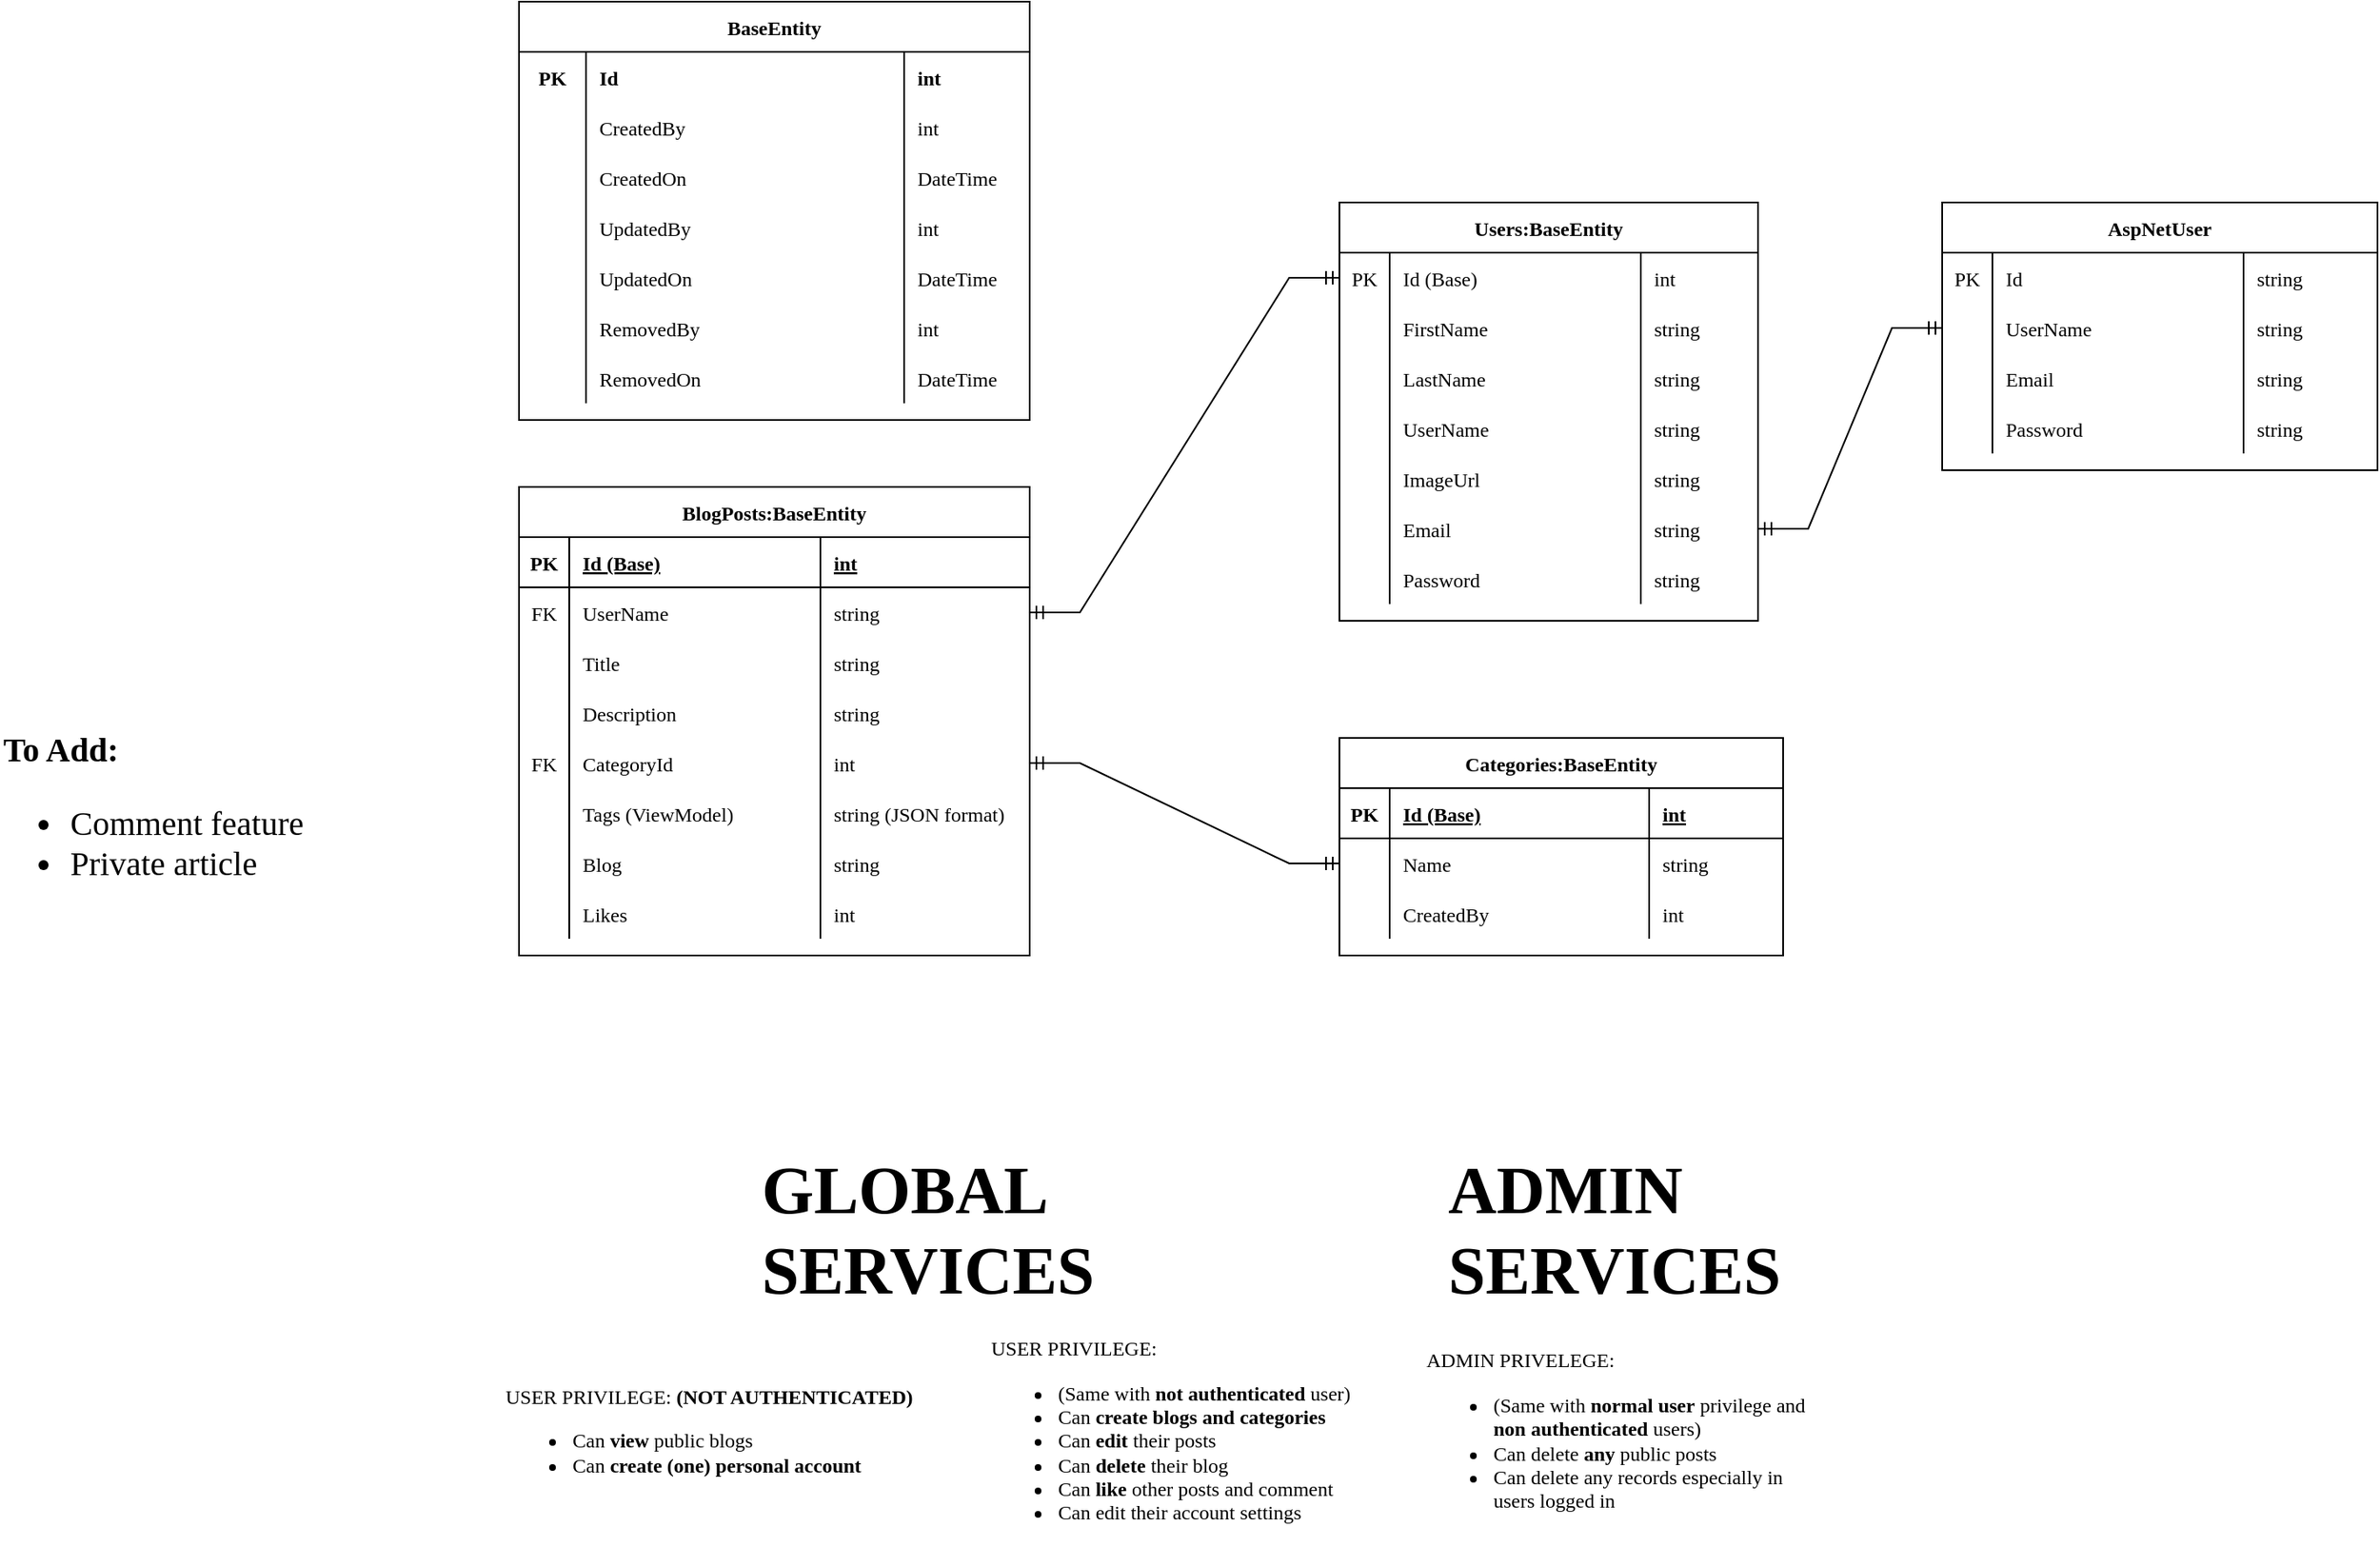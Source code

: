 <mxfile version="19.0.1" type="github">
  <diagram id="rZwCkNjVUARxbwiiMWEz" name="Page-1">
    <mxGraphModel dx="914" dy="922" grid="1" gridSize="10" guides="1" tooltips="1" connect="1" arrows="1" fold="1" page="0" pageScale="1" pageWidth="850" pageHeight="1100" math="0" shadow="0">
      <root>
        <mxCell id="0" />
        <mxCell id="1" parent="0" />
        <mxCell id="ridZYwhAapM3hq9KRY01-1" value="BlogPosts:BaseEntity" style="shape=table;startSize=30;container=1;collapsible=1;childLayout=tableLayout;fixedRows=1;rowLines=0;fontStyle=1;align=center;resizeLast=1;fontFamily=Tahoma;" parent="1" vertex="1">
          <mxGeometry x="560" y="30" width="305" height="280" as="geometry" />
        </mxCell>
        <mxCell id="ridZYwhAapM3hq9KRY01-2" value="" style="shape=tableRow;horizontal=0;startSize=0;swimlaneHead=0;swimlaneBody=0;fillColor=none;collapsible=0;dropTarget=0;points=[[0,0.5],[1,0.5]];portConstraint=eastwest;top=0;left=0;right=0;bottom=1;fontFamily=Tahoma;" parent="ridZYwhAapM3hq9KRY01-1" vertex="1">
          <mxGeometry y="30" width="305" height="30" as="geometry" />
        </mxCell>
        <mxCell id="ridZYwhAapM3hq9KRY01-3" value="PK" style="shape=partialRectangle;connectable=0;fillColor=none;top=0;left=0;bottom=0;right=0;fontStyle=1;overflow=hidden;fontFamily=Tahoma;" parent="ridZYwhAapM3hq9KRY01-2" vertex="1">
          <mxGeometry width="30" height="30" as="geometry">
            <mxRectangle width="30" height="30" as="alternateBounds" />
          </mxGeometry>
        </mxCell>
        <mxCell id="ridZYwhAapM3hq9KRY01-4" value="Id (Base)" style="shape=partialRectangle;connectable=0;fillColor=none;top=0;left=0;bottom=0;right=0;align=left;spacingLeft=6;fontStyle=5;overflow=hidden;fontFamily=Tahoma;" parent="ridZYwhAapM3hq9KRY01-2" vertex="1">
          <mxGeometry x="30" width="150" height="30" as="geometry">
            <mxRectangle width="150" height="30" as="alternateBounds" />
          </mxGeometry>
        </mxCell>
        <mxCell id="ridZYwhAapM3hq9KRY01-27" value="int" style="shape=partialRectangle;connectable=0;fillColor=none;top=0;left=0;bottom=0;right=0;align=left;spacingLeft=6;fontStyle=5;overflow=hidden;fontFamily=Tahoma;" parent="ridZYwhAapM3hq9KRY01-2" vertex="1">
          <mxGeometry x="180" width="125" height="30" as="geometry">
            <mxRectangle width="125" height="30" as="alternateBounds" />
          </mxGeometry>
        </mxCell>
        <mxCell id="eWsemUM-y-DsSTfHlPj5-30" style="shape=tableRow;horizontal=0;startSize=0;swimlaneHead=0;swimlaneBody=0;fillColor=none;collapsible=0;dropTarget=0;points=[[0,0.5],[1,0.5]];portConstraint=eastwest;top=0;left=0;right=0;bottom=0;fontFamily=Tahoma;" parent="ridZYwhAapM3hq9KRY01-1" vertex="1">
          <mxGeometry y="60" width="305" height="30" as="geometry" />
        </mxCell>
        <mxCell id="eWsemUM-y-DsSTfHlPj5-31" value="FK" style="shape=partialRectangle;connectable=0;fillColor=none;top=0;left=0;bottom=0;right=0;editable=1;overflow=hidden;fontFamily=Tahoma;" parent="eWsemUM-y-DsSTfHlPj5-30" vertex="1">
          <mxGeometry width="30" height="30" as="geometry">
            <mxRectangle width="30" height="30" as="alternateBounds" />
          </mxGeometry>
        </mxCell>
        <mxCell id="eWsemUM-y-DsSTfHlPj5-32" value="UserName" style="shape=partialRectangle;connectable=0;fillColor=none;top=0;left=0;bottom=0;right=0;align=left;spacingLeft=6;overflow=hidden;fontFamily=Tahoma;" parent="eWsemUM-y-DsSTfHlPj5-30" vertex="1">
          <mxGeometry x="30" width="150" height="30" as="geometry">
            <mxRectangle width="150" height="30" as="alternateBounds" />
          </mxGeometry>
        </mxCell>
        <mxCell id="eWsemUM-y-DsSTfHlPj5-33" value="string" style="shape=partialRectangle;connectable=0;fillColor=none;top=0;left=0;bottom=0;right=0;align=left;spacingLeft=6;overflow=hidden;fontFamily=Tahoma;" parent="eWsemUM-y-DsSTfHlPj5-30" vertex="1">
          <mxGeometry x="180" width="125" height="30" as="geometry">
            <mxRectangle width="125" height="30" as="alternateBounds" />
          </mxGeometry>
        </mxCell>
        <mxCell id="ridZYwhAapM3hq9KRY01-5" value="" style="shape=tableRow;horizontal=0;startSize=0;swimlaneHead=0;swimlaneBody=0;fillColor=none;collapsible=0;dropTarget=0;points=[[0,0.5],[1,0.5]];portConstraint=eastwest;top=0;left=0;right=0;bottom=0;fontFamily=Tahoma;" parent="ridZYwhAapM3hq9KRY01-1" vertex="1">
          <mxGeometry y="90" width="305" height="30" as="geometry" />
        </mxCell>
        <mxCell id="ridZYwhAapM3hq9KRY01-6" value="" style="shape=partialRectangle;connectable=0;fillColor=none;top=0;left=0;bottom=0;right=0;editable=1;overflow=hidden;fontFamily=Tahoma;" parent="ridZYwhAapM3hq9KRY01-5" vertex="1">
          <mxGeometry width="30" height="30" as="geometry">
            <mxRectangle width="30" height="30" as="alternateBounds" />
          </mxGeometry>
        </mxCell>
        <mxCell id="ridZYwhAapM3hq9KRY01-7" value="Title" style="shape=partialRectangle;connectable=0;fillColor=none;top=0;left=0;bottom=0;right=0;align=left;spacingLeft=6;overflow=hidden;fontFamily=Tahoma;" parent="ridZYwhAapM3hq9KRY01-5" vertex="1">
          <mxGeometry x="30" width="150" height="30" as="geometry">
            <mxRectangle width="150" height="30" as="alternateBounds" />
          </mxGeometry>
        </mxCell>
        <mxCell id="ridZYwhAapM3hq9KRY01-28" value="string" style="shape=partialRectangle;connectable=0;fillColor=none;top=0;left=0;bottom=0;right=0;align=left;spacingLeft=6;overflow=hidden;fontFamily=Tahoma;" parent="ridZYwhAapM3hq9KRY01-5" vertex="1">
          <mxGeometry x="180" width="125" height="30" as="geometry">
            <mxRectangle width="125" height="30" as="alternateBounds" />
          </mxGeometry>
        </mxCell>
        <mxCell id="AvKfs0yrgIYMPPPJpUeN-42" style="shape=tableRow;horizontal=0;startSize=0;swimlaneHead=0;swimlaneBody=0;fillColor=none;collapsible=0;dropTarget=0;points=[[0,0.5],[1,0.5]];portConstraint=eastwest;top=0;left=0;right=0;bottom=0;fontFamily=Tahoma;" parent="ridZYwhAapM3hq9KRY01-1" vertex="1">
          <mxGeometry y="120" width="305" height="30" as="geometry" />
        </mxCell>
        <mxCell id="AvKfs0yrgIYMPPPJpUeN-43" style="shape=partialRectangle;connectable=0;fillColor=none;top=0;left=0;bottom=0;right=0;editable=1;overflow=hidden;fontFamily=Tahoma;" parent="AvKfs0yrgIYMPPPJpUeN-42" vertex="1">
          <mxGeometry width="30" height="30" as="geometry">
            <mxRectangle width="30" height="30" as="alternateBounds" />
          </mxGeometry>
        </mxCell>
        <mxCell id="AvKfs0yrgIYMPPPJpUeN-44" value="Description" style="shape=partialRectangle;connectable=0;fillColor=none;top=0;left=0;bottom=0;right=0;align=left;spacingLeft=6;overflow=hidden;fontFamily=Tahoma;" parent="AvKfs0yrgIYMPPPJpUeN-42" vertex="1">
          <mxGeometry x="30" width="150" height="30" as="geometry">
            <mxRectangle width="150" height="30" as="alternateBounds" />
          </mxGeometry>
        </mxCell>
        <mxCell id="AvKfs0yrgIYMPPPJpUeN-45" value="string" style="shape=partialRectangle;connectable=0;fillColor=none;top=0;left=0;bottom=0;right=0;align=left;spacingLeft=6;overflow=hidden;fontFamily=Tahoma;" parent="AvKfs0yrgIYMPPPJpUeN-42" vertex="1">
          <mxGeometry x="180" width="125" height="30" as="geometry">
            <mxRectangle width="125" height="30" as="alternateBounds" />
          </mxGeometry>
        </mxCell>
        <mxCell id="ridZYwhAapM3hq9KRY01-8" value="" style="shape=tableRow;horizontal=0;startSize=0;swimlaneHead=0;swimlaneBody=0;fillColor=none;collapsible=0;dropTarget=0;points=[[0,0.5],[1,0.5]];portConstraint=eastwest;top=0;left=0;right=0;bottom=0;fontFamily=Tahoma;" parent="ridZYwhAapM3hq9KRY01-1" vertex="1">
          <mxGeometry y="150" width="305" height="30" as="geometry" />
        </mxCell>
        <mxCell id="ridZYwhAapM3hq9KRY01-9" value="FK" style="shape=partialRectangle;connectable=0;fillColor=none;top=0;left=0;bottom=0;right=0;editable=1;overflow=hidden;fontFamily=Tahoma;" parent="ridZYwhAapM3hq9KRY01-8" vertex="1">
          <mxGeometry width="30" height="30" as="geometry">
            <mxRectangle width="30" height="30" as="alternateBounds" />
          </mxGeometry>
        </mxCell>
        <mxCell id="ridZYwhAapM3hq9KRY01-10" value="CategoryId" style="shape=partialRectangle;connectable=0;fillColor=none;top=0;left=0;bottom=0;right=0;align=left;spacingLeft=6;overflow=hidden;fontFamily=Tahoma;" parent="ridZYwhAapM3hq9KRY01-8" vertex="1">
          <mxGeometry x="30" width="150" height="30" as="geometry">
            <mxRectangle width="150" height="30" as="alternateBounds" />
          </mxGeometry>
        </mxCell>
        <mxCell id="ridZYwhAapM3hq9KRY01-29" value="int" style="shape=partialRectangle;connectable=0;fillColor=none;top=0;left=0;bottom=0;right=0;align=left;spacingLeft=6;overflow=hidden;fontFamily=Tahoma;" parent="ridZYwhAapM3hq9KRY01-8" vertex="1">
          <mxGeometry x="180" width="125" height="30" as="geometry">
            <mxRectangle width="125" height="30" as="alternateBounds" />
          </mxGeometry>
        </mxCell>
        <mxCell id="ridZYwhAapM3hq9KRY01-11" value="" style="shape=tableRow;horizontal=0;startSize=0;swimlaneHead=0;swimlaneBody=0;fillColor=none;collapsible=0;dropTarget=0;points=[[0,0.5],[1,0.5]];portConstraint=eastwest;top=0;left=0;right=0;bottom=0;fontFamily=Tahoma;" parent="ridZYwhAapM3hq9KRY01-1" vertex="1">
          <mxGeometry y="180" width="305" height="30" as="geometry" />
        </mxCell>
        <mxCell id="ridZYwhAapM3hq9KRY01-12" value="" style="shape=partialRectangle;connectable=0;fillColor=none;top=0;left=0;bottom=0;right=0;editable=1;overflow=hidden;fontFamily=Tahoma;" parent="ridZYwhAapM3hq9KRY01-11" vertex="1">
          <mxGeometry width="30" height="30" as="geometry">
            <mxRectangle width="30" height="30" as="alternateBounds" />
          </mxGeometry>
        </mxCell>
        <mxCell id="ridZYwhAapM3hq9KRY01-13" value="Tags (ViewModel)" style="shape=partialRectangle;connectable=0;fillColor=none;top=0;left=0;bottom=0;right=0;align=left;spacingLeft=6;overflow=hidden;fontFamily=Tahoma;" parent="ridZYwhAapM3hq9KRY01-11" vertex="1">
          <mxGeometry x="30" width="150" height="30" as="geometry">
            <mxRectangle width="150" height="30" as="alternateBounds" />
          </mxGeometry>
        </mxCell>
        <mxCell id="ridZYwhAapM3hq9KRY01-30" value="string (JSON format)" style="shape=partialRectangle;connectable=0;fillColor=none;top=0;left=0;bottom=0;right=0;align=left;spacingLeft=6;overflow=hidden;fontFamily=Tahoma;" parent="ridZYwhAapM3hq9KRY01-11" vertex="1">
          <mxGeometry x="180" width="125" height="30" as="geometry">
            <mxRectangle width="125" height="30" as="alternateBounds" />
          </mxGeometry>
        </mxCell>
        <mxCell id="eWsemUM-y-DsSTfHlPj5-129" style="shape=tableRow;horizontal=0;startSize=0;swimlaneHead=0;swimlaneBody=0;fillColor=none;collapsible=0;dropTarget=0;points=[[0,0.5],[1,0.5]];portConstraint=eastwest;top=0;left=0;right=0;bottom=0;fontFamily=Tahoma;" parent="ridZYwhAapM3hq9KRY01-1" vertex="1">
          <mxGeometry y="210" width="305" height="30" as="geometry" />
        </mxCell>
        <mxCell id="eWsemUM-y-DsSTfHlPj5-130" style="shape=partialRectangle;connectable=0;fillColor=none;top=0;left=0;bottom=0;right=0;editable=1;overflow=hidden;fontFamily=Tahoma;" parent="eWsemUM-y-DsSTfHlPj5-129" vertex="1">
          <mxGeometry width="30" height="30" as="geometry">
            <mxRectangle width="30" height="30" as="alternateBounds" />
          </mxGeometry>
        </mxCell>
        <mxCell id="eWsemUM-y-DsSTfHlPj5-131" value="Blog" style="shape=partialRectangle;connectable=0;fillColor=none;top=0;left=0;bottom=0;right=0;align=left;spacingLeft=6;overflow=hidden;fontFamily=Tahoma;" parent="eWsemUM-y-DsSTfHlPj5-129" vertex="1">
          <mxGeometry x="30" width="150" height="30" as="geometry">
            <mxRectangle width="150" height="30" as="alternateBounds" />
          </mxGeometry>
        </mxCell>
        <mxCell id="eWsemUM-y-DsSTfHlPj5-132" value="string" style="shape=partialRectangle;connectable=0;fillColor=none;top=0;left=0;bottom=0;right=0;align=left;spacingLeft=6;overflow=hidden;fontFamily=Tahoma;" parent="eWsemUM-y-DsSTfHlPj5-129" vertex="1">
          <mxGeometry x="180" width="125" height="30" as="geometry">
            <mxRectangle width="125" height="30" as="alternateBounds" />
          </mxGeometry>
        </mxCell>
        <mxCell id="eWsemUM-y-DsSTfHlPj5-9" style="shape=tableRow;horizontal=0;startSize=0;swimlaneHead=0;swimlaneBody=0;fillColor=none;collapsible=0;dropTarget=0;points=[[0,0.5],[1,0.5]];portConstraint=eastwest;top=0;left=0;right=0;bottom=0;fontFamily=Tahoma;" parent="ridZYwhAapM3hq9KRY01-1" vertex="1">
          <mxGeometry y="240" width="305" height="30" as="geometry" />
        </mxCell>
        <mxCell id="eWsemUM-y-DsSTfHlPj5-10" style="shape=partialRectangle;connectable=0;fillColor=none;top=0;left=0;bottom=0;right=0;editable=1;overflow=hidden;fontFamily=Tahoma;" parent="eWsemUM-y-DsSTfHlPj5-9" vertex="1">
          <mxGeometry width="30" height="30" as="geometry">
            <mxRectangle width="30" height="30" as="alternateBounds" />
          </mxGeometry>
        </mxCell>
        <mxCell id="eWsemUM-y-DsSTfHlPj5-11" value="Likes" style="shape=partialRectangle;connectable=0;fillColor=none;top=0;left=0;bottom=0;right=0;align=left;spacingLeft=6;overflow=hidden;fontFamily=Tahoma;" parent="eWsemUM-y-DsSTfHlPj5-9" vertex="1">
          <mxGeometry x="30" width="150" height="30" as="geometry">
            <mxRectangle width="150" height="30" as="alternateBounds" />
          </mxGeometry>
        </mxCell>
        <mxCell id="eWsemUM-y-DsSTfHlPj5-12" value="int" style="shape=partialRectangle;connectable=0;fillColor=none;top=0;left=0;bottom=0;right=0;align=left;spacingLeft=6;overflow=hidden;fontFamily=Tahoma;" parent="eWsemUM-y-DsSTfHlPj5-9" vertex="1">
          <mxGeometry x="180" width="125" height="30" as="geometry">
            <mxRectangle width="125" height="30" as="alternateBounds" />
          </mxGeometry>
        </mxCell>
        <mxCell id="ridZYwhAapM3hq9KRY01-14" value="Users:BaseEntity" style="shape=table;startSize=30;container=1;collapsible=1;childLayout=tableLayout;fixedRows=1;rowLines=0;fontStyle=1;align=center;resizeLast=1;fontFamily=Tahoma;" parent="1" vertex="1">
          <mxGeometry x="1050" y="-140" width="250" height="250" as="geometry" />
        </mxCell>
        <mxCell id="eWsemUM-y-DsSTfHlPj5-27" style="shape=tableRow;horizontal=0;startSize=0;swimlaneHead=0;swimlaneBody=0;fillColor=none;collapsible=0;dropTarget=0;points=[[0,0.5],[1,0.5]];portConstraint=eastwest;top=0;left=0;right=0;bottom=0;fontFamily=Tahoma;" parent="ridZYwhAapM3hq9KRY01-14" vertex="1">
          <mxGeometry y="30" width="250" height="30" as="geometry" />
        </mxCell>
        <mxCell id="eWsemUM-y-DsSTfHlPj5-28" value="PK" style="shape=partialRectangle;connectable=0;fillColor=none;top=0;left=0;bottom=0;right=0;editable=1;overflow=hidden;fontFamily=Tahoma;" parent="eWsemUM-y-DsSTfHlPj5-27" vertex="1">
          <mxGeometry width="30" height="30" as="geometry">
            <mxRectangle width="30" height="30" as="alternateBounds" />
          </mxGeometry>
        </mxCell>
        <mxCell id="eWsemUM-y-DsSTfHlPj5-29" value="Id (Base)" style="shape=partialRectangle;connectable=0;fillColor=none;top=0;left=0;bottom=0;right=0;align=left;spacingLeft=6;overflow=hidden;fontFamily=Tahoma;shadow=0;" parent="eWsemUM-y-DsSTfHlPj5-27" vertex="1">
          <mxGeometry x="30" width="150" height="30" as="geometry">
            <mxRectangle width="150" height="30" as="alternateBounds" />
          </mxGeometry>
        </mxCell>
        <mxCell id="jtkVeyvdoe5RM_UpNA_y-11" value="int" style="shape=partialRectangle;connectable=0;fillColor=none;top=0;left=0;bottom=0;right=0;align=left;spacingLeft=6;overflow=hidden;fontFamily=Tahoma;shadow=0;" parent="eWsemUM-y-DsSTfHlPj5-27" vertex="1">
          <mxGeometry x="180" width="70" height="30" as="geometry">
            <mxRectangle width="70" height="30" as="alternateBounds" />
          </mxGeometry>
        </mxCell>
        <mxCell id="ridZYwhAapM3hq9KRY01-18" value="" style="shape=tableRow;horizontal=0;startSize=0;swimlaneHead=0;swimlaneBody=0;fillColor=none;collapsible=0;dropTarget=0;points=[[0,0.5],[1,0.5]];portConstraint=eastwest;top=0;left=0;right=0;bottom=0;fontFamily=Tahoma;" parent="ridZYwhAapM3hq9KRY01-14" vertex="1">
          <mxGeometry y="60" width="250" height="30" as="geometry" />
        </mxCell>
        <mxCell id="ridZYwhAapM3hq9KRY01-19" value="" style="shape=partialRectangle;connectable=0;fillColor=none;top=0;left=0;bottom=0;right=0;editable=1;overflow=hidden;fontFamily=Tahoma;" parent="ridZYwhAapM3hq9KRY01-18" vertex="1">
          <mxGeometry width="30" height="30" as="geometry">
            <mxRectangle width="30" height="30" as="alternateBounds" />
          </mxGeometry>
        </mxCell>
        <mxCell id="ridZYwhAapM3hq9KRY01-20" value="FirstName" style="shape=partialRectangle;connectable=0;fillColor=none;top=0;left=0;bottom=0;right=0;align=left;spacingLeft=6;overflow=hidden;fontFamily=Tahoma;" parent="ridZYwhAapM3hq9KRY01-18" vertex="1">
          <mxGeometry x="30" width="150" height="30" as="geometry">
            <mxRectangle width="150" height="30" as="alternateBounds" />
          </mxGeometry>
        </mxCell>
        <mxCell id="jtkVeyvdoe5RM_UpNA_y-12" value="string" style="shape=partialRectangle;connectable=0;fillColor=none;top=0;left=0;bottom=0;right=0;align=left;spacingLeft=6;overflow=hidden;fontFamily=Tahoma;" parent="ridZYwhAapM3hq9KRY01-18" vertex="1">
          <mxGeometry x="180" width="70" height="30" as="geometry">
            <mxRectangle width="70" height="30" as="alternateBounds" />
          </mxGeometry>
        </mxCell>
        <mxCell id="ridZYwhAapM3hq9KRY01-21" value="" style="shape=tableRow;horizontal=0;startSize=0;swimlaneHead=0;swimlaneBody=0;fillColor=none;collapsible=0;dropTarget=0;points=[[0,0.5],[1,0.5]];portConstraint=eastwest;top=0;left=0;right=0;bottom=0;fontFamily=Tahoma;" parent="ridZYwhAapM3hq9KRY01-14" vertex="1">
          <mxGeometry y="90" width="250" height="30" as="geometry" />
        </mxCell>
        <mxCell id="ridZYwhAapM3hq9KRY01-22" value="" style="shape=partialRectangle;connectable=0;fillColor=none;top=0;left=0;bottom=0;right=0;editable=1;overflow=hidden;fontFamily=Tahoma;" parent="ridZYwhAapM3hq9KRY01-21" vertex="1">
          <mxGeometry width="30" height="30" as="geometry">
            <mxRectangle width="30" height="30" as="alternateBounds" />
          </mxGeometry>
        </mxCell>
        <mxCell id="ridZYwhAapM3hq9KRY01-23" value="LastName" style="shape=partialRectangle;connectable=0;fillColor=none;top=0;left=0;bottom=0;right=0;align=left;spacingLeft=6;overflow=hidden;fontFamily=Tahoma;" parent="ridZYwhAapM3hq9KRY01-21" vertex="1">
          <mxGeometry x="30" width="150" height="30" as="geometry">
            <mxRectangle width="150" height="30" as="alternateBounds" />
          </mxGeometry>
        </mxCell>
        <mxCell id="jtkVeyvdoe5RM_UpNA_y-13" value="string" style="shape=partialRectangle;connectable=0;fillColor=none;top=0;left=0;bottom=0;right=0;align=left;spacingLeft=6;overflow=hidden;fontFamily=Tahoma;" parent="ridZYwhAapM3hq9KRY01-21" vertex="1">
          <mxGeometry x="180" width="70" height="30" as="geometry">
            <mxRectangle width="70" height="30" as="alternateBounds" />
          </mxGeometry>
        </mxCell>
        <mxCell id="ridZYwhAapM3hq9KRY01-24" value="" style="shape=tableRow;horizontal=0;startSize=0;swimlaneHead=0;swimlaneBody=0;fillColor=none;collapsible=0;dropTarget=0;points=[[0,0.5],[1,0.5]];portConstraint=eastwest;top=0;left=0;right=0;bottom=0;fontFamily=Tahoma;" parent="ridZYwhAapM3hq9KRY01-14" vertex="1">
          <mxGeometry y="120" width="250" height="30" as="geometry" />
        </mxCell>
        <mxCell id="ridZYwhAapM3hq9KRY01-25" value="" style="shape=partialRectangle;connectable=0;fillColor=none;top=0;left=0;bottom=0;right=0;editable=1;overflow=hidden;fontFamily=Tahoma;" parent="ridZYwhAapM3hq9KRY01-24" vertex="1">
          <mxGeometry width="30" height="30" as="geometry">
            <mxRectangle width="30" height="30" as="alternateBounds" />
          </mxGeometry>
        </mxCell>
        <mxCell id="ridZYwhAapM3hq9KRY01-26" value="UserName" style="shape=partialRectangle;connectable=0;fillColor=none;top=0;left=0;bottom=0;right=0;align=left;spacingLeft=6;overflow=hidden;fontFamily=Tahoma;" parent="ridZYwhAapM3hq9KRY01-24" vertex="1">
          <mxGeometry x="30" width="150" height="30" as="geometry">
            <mxRectangle width="150" height="30" as="alternateBounds" />
          </mxGeometry>
        </mxCell>
        <mxCell id="jtkVeyvdoe5RM_UpNA_y-14" value="string" style="shape=partialRectangle;connectable=0;fillColor=none;top=0;left=0;bottom=0;right=0;align=left;spacingLeft=6;overflow=hidden;fontFamily=Tahoma;" parent="ridZYwhAapM3hq9KRY01-24" vertex="1">
          <mxGeometry x="180" width="70" height="30" as="geometry">
            <mxRectangle width="70" height="30" as="alternateBounds" />
          </mxGeometry>
        </mxCell>
        <mxCell id="eWsemUM-y-DsSTfHlPj5-24" style="shape=tableRow;horizontal=0;startSize=0;swimlaneHead=0;swimlaneBody=0;fillColor=none;collapsible=0;dropTarget=0;points=[[0,0.5],[1,0.5]];portConstraint=eastwest;top=0;left=0;right=0;bottom=0;fontFamily=Tahoma;" parent="ridZYwhAapM3hq9KRY01-14" vertex="1">
          <mxGeometry y="150" width="250" height="30" as="geometry" />
        </mxCell>
        <mxCell id="eWsemUM-y-DsSTfHlPj5-25" style="shape=partialRectangle;connectable=0;fillColor=none;top=0;left=0;bottom=0;right=0;editable=1;overflow=hidden;fontFamily=Tahoma;" parent="eWsemUM-y-DsSTfHlPj5-24" vertex="1">
          <mxGeometry width="30" height="30" as="geometry">
            <mxRectangle width="30" height="30" as="alternateBounds" />
          </mxGeometry>
        </mxCell>
        <mxCell id="eWsemUM-y-DsSTfHlPj5-26" value="ImageUrl" style="shape=partialRectangle;connectable=0;fillColor=none;top=0;left=0;bottom=0;right=0;align=left;spacingLeft=6;overflow=hidden;fontFamily=Tahoma;" parent="eWsemUM-y-DsSTfHlPj5-24" vertex="1">
          <mxGeometry x="30" width="150" height="30" as="geometry">
            <mxRectangle width="150" height="30" as="alternateBounds" />
          </mxGeometry>
        </mxCell>
        <mxCell id="jtkVeyvdoe5RM_UpNA_y-15" value="string" style="shape=partialRectangle;connectable=0;fillColor=none;top=0;left=0;bottom=0;right=0;align=left;spacingLeft=6;overflow=hidden;fontFamily=Tahoma;" parent="eWsemUM-y-DsSTfHlPj5-24" vertex="1">
          <mxGeometry x="180" width="70" height="30" as="geometry">
            <mxRectangle width="70" height="30" as="alternateBounds" />
          </mxGeometry>
        </mxCell>
        <mxCell id="ridZYwhAapM3hq9KRY01-48" style="shape=tableRow;horizontal=0;startSize=0;swimlaneHead=0;swimlaneBody=0;fillColor=none;collapsible=0;dropTarget=0;points=[[0,0.5],[1,0.5]];portConstraint=eastwest;top=0;left=0;right=0;bottom=0;fontFamily=Tahoma;" parent="ridZYwhAapM3hq9KRY01-14" vertex="1">
          <mxGeometry y="180" width="250" height="30" as="geometry" />
        </mxCell>
        <mxCell id="ridZYwhAapM3hq9KRY01-49" style="shape=partialRectangle;connectable=0;fillColor=none;top=0;left=0;bottom=0;right=0;editable=1;overflow=hidden;fontFamily=Tahoma;" parent="ridZYwhAapM3hq9KRY01-48" vertex="1">
          <mxGeometry width="30" height="30" as="geometry">
            <mxRectangle width="30" height="30" as="alternateBounds" />
          </mxGeometry>
        </mxCell>
        <mxCell id="ridZYwhAapM3hq9KRY01-50" value="Email" style="shape=partialRectangle;connectable=0;fillColor=none;top=0;left=0;bottom=0;right=0;align=left;spacingLeft=6;overflow=hidden;fontFamily=Tahoma;" parent="ridZYwhAapM3hq9KRY01-48" vertex="1">
          <mxGeometry x="30" width="150" height="30" as="geometry">
            <mxRectangle width="150" height="30" as="alternateBounds" />
          </mxGeometry>
        </mxCell>
        <mxCell id="jtkVeyvdoe5RM_UpNA_y-16" value="string" style="shape=partialRectangle;connectable=0;fillColor=none;top=0;left=0;bottom=0;right=0;align=left;spacingLeft=6;overflow=hidden;fontFamily=Tahoma;" parent="ridZYwhAapM3hq9KRY01-48" vertex="1">
          <mxGeometry x="180" width="70" height="30" as="geometry">
            <mxRectangle width="70" height="30" as="alternateBounds" />
          </mxGeometry>
        </mxCell>
        <mxCell id="ridZYwhAapM3hq9KRY01-45" style="shape=tableRow;horizontal=0;startSize=0;swimlaneHead=0;swimlaneBody=0;fillColor=none;collapsible=0;dropTarget=0;points=[[0,0.5],[1,0.5]];portConstraint=eastwest;top=0;left=0;right=0;bottom=0;fontFamily=Tahoma;" parent="ridZYwhAapM3hq9KRY01-14" vertex="1">
          <mxGeometry y="210" width="250" height="30" as="geometry" />
        </mxCell>
        <mxCell id="ridZYwhAapM3hq9KRY01-46" style="shape=partialRectangle;connectable=0;fillColor=none;top=0;left=0;bottom=0;right=0;editable=1;overflow=hidden;fontFamily=Tahoma;" parent="ridZYwhAapM3hq9KRY01-45" vertex="1">
          <mxGeometry width="30" height="30" as="geometry">
            <mxRectangle width="30" height="30" as="alternateBounds" />
          </mxGeometry>
        </mxCell>
        <mxCell id="ridZYwhAapM3hq9KRY01-47" value="Password" style="shape=partialRectangle;connectable=0;fillColor=none;top=0;left=0;bottom=0;right=0;align=left;spacingLeft=6;overflow=hidden;fontFamily=Tahoma;" parent="ridZYwhAapM3hq9KRY01-45" vertex="1">
          <mxGeometry x="30" width="150" height="30" as="geometry">
            <mxRectangle width="150" height="30" as="alternateBounds" />
          </mxGeometry>
        </mxCell>
        <mxCell id="jtkVeyvdoe5RM_UpNA_y-17" value="string" style="shape=partialRectangle;connectable=0;fillColor=none;top=0;left=0;bottom=0;right=0;align=left;spacingLeft=6;overflow=hidden;fontFamily=Tahoma;" parent="ridZYwhAapM3hq9KRY01-45" vertex="1">
          <mxGeometry x="180" width="70" height="30" as="geometry">
            <mxRectangle width="70" height="30" as="alternateBounds" />
          </mxGeometry>
        </mxCell>
        <mxCell id="ridZYwhAapM3hq9KRY01-31" value="Categories:BaseEntity" style="shape=table;startSize=30;container=1;collapsible=1;childLayout=tableLayout;fixedRows=1;rowLines=0;fontStyle=1;align=center;resizeLast=1;fontFamily=Tahoma;" parent="1" vertex="1">
          <mxGeometry x="1050" y="180" width="265" height="130" as="geometry" />
        </mxCell>
        <mxCell id="ridZYwhAapM3hq9KRY01-32" value="" style="shape=tableRow;horizontal=0;startSize=0;swimlaneHead=0;swimlaneBody=0;fillColor=none;collapsible=0;dropTarget=0;points=[[0,0.5],[1,0.5]];portConstraint=eastwest;top=0;left=0;right=0;bottom=1;fontFamily=Tahoma;" parent="ridZYwhAapM3hq9KRY01-31" vertex="1">
          <mxGeometry y="30" width="265" height="30" as="geometry" />
        </mxCell>
        <mxCell id="ridZYwhAapM3hq9KRY01-33" value="PK" style="shape=partialRectangle;connectable=0;fillColor=none;top=0;left=0;bottom=0;right=0;fontStyle=1;overflow=hidden;fontFamily=Tahoma;" parent="ridZYwhAapM3hq9KRY01-32" vertex="1">
          <mxGeometry width="30" height="30" as="geometry">
            <mxRectangle width="30" height="30" as="alternateBounds" />
          </mxGeometry>
        </mxCell>
        <mxCell id="ridZYwhAapM3hq9KRY01-34" value="Id (Base)" style="shape=partialRectangle;connectable=0;fillColor=none;top=0;left=0;bottom=0;right=0;align=left;spacingLeft=6;fontStyle=5;overflow=hidden;fontFamily=Tahoma;" parent="ridZYwhAapM3hq9KRY01-32" vertex="1">
          <mxGeometry x="30" width="155" height="30" as="geometry">
            <mxRectangle width="155" height="30" as="alternateBounds" />
          </mxGeometry>
        </mxCell>
        <mxCell id="jtkVeyvdoe5RM_UpNA_y-7" value="int" style="shape=partialRectangle;connectable=0;fillColor=none;top=0;left=0;bottom=0;right=0;align=left;spacingLeft=6;fontStyle=5;overflow=hidden;fontFamily=Tahoma;" parent="ridZYwhAapM3hq9KRY01-32" vertex="1">
          <mxGeometry x="185" width="80" height="30" as="geometry">
            <mxRectangle width="80" height="30" as="alternateBounds" />
          </mxGeometry>
        </mxCell>
        <mxCell id="ridZYwhAapM3hq9KRY01-35" value="" style="shape=tableRow;horizontal=0;startSize=0;swimlaneHead=0;swimlaneBody=0;fillColor=none;collapsible=0;dropTarget=0;points=[[0,0.5],[1,0.5]];portConstraint=eastwest;top=0;left=0;right=0;bottom=0;fontFamily=Tahoma;" parent="ridZYwhAapM3hq9KRY01-31" vertex="1">
          <mxGeometry y="60" width="265" height="30" as="geometry" />
        </mxCell>
        <mxCell id="ridZYwhAapM3hq9KRY01-36" value="" style="shape=partialRectangle;connectable=0;fillColor=none;top=0;left=0;bottom=0;right=0;editable=1;overflow=hidden;fontFamily=Tahoma;" parent="ridZYwhAapM3hq9KRY01-35" vertex="1">
          <mxGeometry width="30" height="30" as="geometry">
            <mxRectangle width="30" height="30" as="alternateBounds" />
          </mxGeometry>
        </mxCell>
        <mxCell id="ridZYwhAapM3hq9KRY01-37" value="Name" style="shape=partialRectangle;connectable=0;fillColor=none;top=0;left=0;bottom=0;right=0;align=left;spacingLeft=6;overflow=hidden;fontFamily=Tahoma;" parent="ridZYwhAapM3hq9KRY01-35" vertex="1">
          <mxGeometry x="30" width="155" height="30" as="geometry">
            <mxRectangle width="155" height="30" as="alternateBounds" />
          </mxGeometry>
        </mxCell>
        <mxCell id="jtkVeyvdoe5RM_UpNA_y-8" value="string" style="shape=partialRectangle;connectable=0;fillColor=none;top=0;left=0;bottom=0;right=0;align=left;spacingLeft=6;overflow=hidden;fontFamily=Tahoma;" parent="ridZYwhAapM3hq9KRY01-35" vertex="1">
          <mxGeometry x="185" width="80" height="30" as="geometry">
            <mxRectangle width="80" height="30" as="alternateBounds" />
          </mxGeometry>
        </mxCell>
        <mxCell id="jtkVeyvdoe5RM_UpNA_y-4" style="shape=tableRow;horizontal=0;startSize=0;swimlaneHead=0;swimlaneBody=0;fillColor=none;collapsible=0;dropTarget=0;points=[[0,0.5],[1,0.5]];portConstraint=eastwest;top=0;left=0;right=0;bottom=0;fontFamily=Tahoma;" parent="ridZYwhAapM3hq9KRY01-31" vertex="1">
          <mxGeometry y="90" width="265" height="30" as="geometry" />
        </mxCell>
        <mxCell id="jtkVeyvdoe5RM_UpNA_y-5" style="shape=partialRectangle;connectable=0;fillColor=none;top=0;left=0;bottom=0;right=0;editable=1;overflow=hidden;fontFamily=Tahoma;" parent="jtkVeyvdoe5RM_UpNA_y-4" vertex="1">
          <mxGeometry width="30" height="30" as="geometry">
            <mxRectangle width="30" height="30" as="alternateBounds" />
          </mxGeometry>
        </mxCell>
        <mxCell id="jtkVeyvdoe5RM_UpNA_y-6" value="CreatedBy" style="shape=partialRectangle;connectable=0;fillColor=none;top=0;left=0;bottom=0;right=0;align=left;spacingLeft=6;overflow=hidden;fontFamily=Tahoma;" parent="jtkVeyvdoe5RM_UpNA_y-4" vertex="1">
          <mxGeometry x="30" width="155" height="30" as="geometry">
            <mxRectangle width="155" height="30" as="alternateBounds" />
          </mxGeometry>
        </mxCell>
        <mxCell id="jtkVeyvdoe5RM_UpNA_y-9" value="int" style="shape=partialRectangle;connectable=0;fillColor=none;top=0;left=0;bottom=0;right=0;align=left;spacingLeft=6;overflow=hidden;fontFamily=Tahoma;" parent="jtkVeyvdoe5RM_UpNA_y-4" vertex="1">
          <mxGeometry x="185" width="80" height="30" as="geometry">
            <mxRectangle width="80" height="30" as="alternateBounds" />
          </mxGeometry>
        </mxCell>
        <mxCell id="ridZYwhAapM3hq9KRY01-67" value="BaseEntity" style="shape=table;startSize=30;container=1;collapsible=1;childLayout=tableLayout;fixedRows=1;rowLines=0;fontStyle=1;align=center;resizeLast=1;fontFamily=Tahoma;" parent="1" vertex="1">
          <mxGeometry x="560" y="-260" width="305" height="250" as="geometry" />
        </mxCell>
        <mxCell id="ridZYwhAapM3hq9KRY01-83" style="shape=tableRow;horizontal=0;startSize=0;swimlaneHead=0;swimlaneBody=0;fillColor=none;collapsible=0;dropTarget=0;points=[[0,0.5],[1,0.5]];portConstraint=eastwest;top=0;left=0;right=0;bottom=0;fontFamily=Tahoma;" parent="ridZYwhAapM3hq9KRY01-67" vertex="1">
          <mxGeometry y="30" width="305" height="30" as="geometry" />
        </mxCell>
        <mxCell id="ridZYwhAapM3hq9KRY01-84" value="PK" style="shape=partialRectangle;connectable=0;fillColor=none;top=0;left=0;bottom=0;right=0;editable=1;overflow=hidden;labelBorderColor=none;shadow=0;fontStyle=1;fontFamily=Tahoma;" parent="ridZYwhAapM3hq9KRY01-83" vertex="1">
          <mxGeometry width="40" height="30" as="geometry">
            <mxRectangle width="40" height="30" as="alternateBounds" />
          </mxGeometry>
        </mxCell>
        <mxCell id="ridZYwhAapM3hq9KRY01-85" value="Id" style="shape=partialRectangle;connectable=0;fillColor=none;top=0;left=0;bottom=0;right=0;align=left;spacingLeft=6;overflow=hidden;labelBorderColor=none;shadow=0;fontStyle=1;fontFamily=Tahoma;" parent="ridZYwhAapM3hq9KRY01-83" vertex="1">
          <mxGeometry x="40" width="190" height="30" as="geometry">
            <mxRectangle width="190" height="30" as="alternateBounds" />
          </mxGeometry>
        </mxCell>
        <mxCell id="ridZYwhAapM3hq9KRY01-86" value="int" style="shape=partialRectangle;connectable=0;fillColor=none;top=0;left=0;bottom=0;right=0;align=left;spacingLeft=6;overflow=hidden;labelBorderColor=none;shadow=0;fontStyle=1;fontFamily=Tahoma;" parent="ridZYwhAapM3hq9KRY01-83" vertex="1">
          <mxGeometry x="230" width="75" height="30" as="geometry">
            <mxRectangle width="75" height="30" as="alternateBounds" />
          </mxGeometry>
        </mxCell>
        <mxCell id="ridZYwhAapM3hq9KRY01-68" value="" style="shape=tableRow;horizontal=0;startSize=0;swimlaneHead=0;swimlaneBody=0;fillColor=none;collapsible=0;dropTarget=0;points=[[0,0.5],[1,0.5]];portConstraint=eastwest;top=0;left=0;right=0;bottom=0;fontFamily=Tahoma;" parent="ridZYwhAapM3hq9KRY01-67" vertex="1">
          <mxGeometry y="60" width="305" height="30" as="geometry" />
        </mxCell>
        <mxCell id="ridZYwhAapM3hq9KRY01-69" value="" style="shape=partialRectangle;connectable=0;fillColor=none;top=0;left=0;bottom=0;right=0;editable=1;overflow=hidden;fontFamily=Tahoma;" parent="ridZYwhAapM3hq9KRY01-68" vertex="1">
          <mxGeometry width="40" height="30" as="geometry">
            <mxRectangle width="40" height="30" as="alternateBounds" />
          </mxGeometry>
        </mxCell>
        <mxCell id="ridZYwhAapM3hq9KRY01-70" value="CreatedBy" style="shape=partialRectangle;connectable=0;fillColor=none;top=0;left=0;bottom=0;right=0;align=left;spacingLeft=6;overflow=hidden;fontFamily=Tahoma;" parent="ridZYwhAapM3hq9KRY01-68" vertex="1">
          <mxGeometry x="40" width="190" height="30" as="geometry">
            <mxRectangle width="190" height="30" as="alternateBounds" />
          </mxGeometry>
        </mxCell>
        <mxCell id="ridZYwhAapM3hq9KRY01-87" value="int" style="shape=partialRectangle;connectable=0;fillColor=none;top=0;left=0;bottom=0;right=0;align=left;spacingLeft=6;overflow=hidden;fontFamily=Tahoma;" parent="ridZYwhAapM3hq9KRY01-68" vertex="1">
          <mxGeometry x="230" width="75" height="30" as="geometry">
            <mxRectangle width="75" height="30" as="alternateBounds" />
          </mxGeometry>
        </mxCell>
        <mxCell id="ridZYwhAapM3hq9KRY01-71" value="" style="shape=tableRow;horizontal=0;startSize=0;swimlaneHead=0;swimlaneBody=0;fillColor=none;collapsible=0;dropTarget=0;points=[[0,0.5],[1,0.5]];portConstraint=eastwest;top=0;left=0;right=0;bottom=0;fontFamily=Tahoma;" parent="ridZYwhAapM3hq9KRY01-67" vertex="1">
          <mxGeometry y="90" width="305" height="30" as="geometry" />
        </mxCell>
        <mxCell id="ridZYwhAapM3hq9KRY01-72" value="" style="shape=partialRectangle;connectable=0;fillColor=none;top=0;left=0;bottom=0;right=0;editable=1;overflow=hidden;fontFamily=Tahoma;" parent="ridZYwhAapM3hq9KRY01-71" vertex="1">
          <mxGeometry width="40" height="30" as="geometry">
            <mxRectangle width="40" height="30" as="alternateBounds" />
          </mxGeometry>
        </mxCell>
        <mxCell id="ridZYwhAapM3hq9KRY01-73" value="CreatedOn" style="shape=partialRectangle;connectable=0;fillColor=none;top=0;left=0;bottom=0;right=0;align=left;spacingLeft=6;overflow=hidden;fontFamily=Tahoma;" parent="ridZYwhAapM3hq9KRY01-71" vertex="1">
          <mxGeometry x="40" width="190" height="30" as="geometry">
            <mxRectangle width="190" height="30" as="alternateBounds" />
          </mxGeometry>
        </mxCell>
        <mxCell id="ridZYwhAapM3hq9KRY01-88" value="DateTime" style="shape=partialRectangle;connectable=0;fillColor=none;top=0;left=0;bottom=0;right=0;align=left;spacingLeft=6;overflow=hidden;fontFamily=Tahoma;" parent="ridZYwhAapM3hq9KRY01-71" vertex="1">
          <mxGeometry x="230" width="75" height="30" as="geometry">
            <mxRectangle width="75" height="30" as="alternateBounds" />
          </mxGeometry>
        </mxCell>
        <mxCell id="ridZYwhAapM3hq9KRY01-101" style="shape=tableRow;horizontal=0;startSize=0;swimlaneHead=0;swimlaneBody=0;fillColor=none;collapsible=0;dropTarget=0;points=[[0,0.5],[1,0.5]];portConstraint=eastwest;top=0;left=0;right=0;bottom=0;fontFamily=Tahoma;" parent="ridZYwhAapM3hq9KRY01-67" vertex="1">
          <mxGeometry y="120" width="305" height="30" as="geometry" />
        </mxCell>
        <mxCell id="ridZYwhAapM3hq9KRY01-102" style="shape=partialRectangle;connectable=0;fillColor=none;top=0;left=0;bottom=0;right=0;editable=1;overflow=hidden;fontFamily=Tahoma;" parent="ridZYwhAapM3hq9KRY01-101" vertex="1">
          <mxGeometry width="40" height="30" as="geometry">
            <mxRectangle width="40" height="30" as="alternateBounds" />
          </mxGeometry>
        </mxCell>
        <mxCell id="ridZYwhAapM3hq9KRY01-103" value="UpdatedBy" style="shape=partialRectangle;connectable=0;fillColor=none;top=0;left=0;bottom=0;right=0;align=left;spacingLeft=6;overflow=hidden;fontFamily=Tahoma;" parent="ridZYwhAapM3hq9KRY01-101" vertex="1">
          <mxGeometry x="40" width="190" height="30" as="geometry">
            <mxRectangle width="190" height="30" as="alternateBounds" />
          </mxGeometry>
        </mxCell>
        <mxCell id="ridZYwhAapM3hq9KRY01-104" value="int" style="shape=partialRectangle;connectable=0;fillColor=none;top=0;left=0;bottom=0;right=0;align=left;spacingLeft=6;overflow=hidden;fontFamily=Tahoma;" parent="ridZYwhAapM3hq9KRY01-101" vertex="1">
          <mxGeometry x="230" width="75" height="30" as="geometry">
            <mxRectangle width="75" height="30" as="alternateBounds" />
          </mxGeometry>
        </mxCell>
        <mxCell id="ridZYwhAapM3hq9KRY01-97" style="shape=tableRow;horizontal=0;startSize=0;swimlaneHead=0;swimlaneBody=0;fillColor=none;collapsible=0;dropTarget=0;points=[[0,0.5],[1,0.5]];portConstraint=eastwest;top=0;left=0;right=0;bottom=0;fontFamily=Tahoma;" parent="ridZYwhAapM3hq9KRY01-67" vertex="1">
          <mxGeometry y="150" width="305" height="30" as="geometry" />
        </mxCell>
        <mxCell id="ridZYwhAapM3hq9KRY01-98" style="shape=partialRectangle;connectable=0;fillColor=none;top=0;left=0;bottom=0;right=0;editable=1;overflow=hidden;fontFamily=Tahoma;" parent="ridZYwhAapM3hq9KRY01-97" vertex="1">
          <mxGeometry width="40" height="30" as="geometry">
            <mxRectangle width="40" height="30" as="alternateBounds" />
          </mxGeometry>
        </mxCell>
        <mxCell id="ridZYwhAapM3hq9KRY01-99" value="UpdatedOn" style="shape=partialRectangle;connectable=0;fillColor=none;top=0;left=0;bottom=0;right=0;align=left;spacingLeft=6;overflow=hidden;fontFamily=Tahoma;" parent="ridZYwhAapM3hq9KRY01-97" vertex="1">
          <mxGeometry x="40" width="190" height="30" as="geometry">
            <mxRectangle width="190" height="30" as="alternateBounds" />
          </mxGeometry>
        </mxCell>
        <mxCell id="ridZYwhAapM3hq9KRY01-100" value="DateTime" style="shape=partialRectangle;connectable=0;fillColor=none;top=0;left=0;bottom=0;right=0;align=left;spacingLeft=6;overflow=hidden;fontFamily=Tahoma;" parent="ridZYwhAapM3hq9KRY01-97" vertex="1">
          <mxGeometry x="230" width="75" height="30" as="geometry">
            <mxRectangle width="75" height="30" as="alternateBounds" />
          </mxGeometry>
        </mxCell>
        <mxCell id="ridZYwhAapM3hq9KRY01-93" style="shape=tableRow;horizontal=0;startSize=0;swimlaneHead=0;swimlaneBody=0;fillColor=none;collapsible=0;dropTarget=0;points=[[0,0.5],[1,0.5]];portConstraint=eastwest;top=0;left=0;right=0;bottom=0;fontFamily=Tahoma;" parent="ridZYwhAapM3hq9KRY01-67" vertex="1">
          <mxGeometry y="180" width="305" height="30" as="geometry" />
        </mxCell>
        <mxCell id="ridZYwhAapM3hq9KRY01-94" style="shape=partialRectangle;connectable=0;fillColor=none;top=0;left=0;bottom=0;right=0;editable=1;overflow=hidden;fontFamily=Tahoma;" parent="ridZYwhAapM3hq9KRY01-93" vertex="1">
          <mxGeometry width="40" height="30" as="geometry">
            <mxRectangle width="40" height="30" as="alternateBounds" />
          </mxGeometry>
        </mxCell>
        <mxCell id="ridZYwhAapM3hq9KRY01-95" value="RemovedBy" style="shape=partialRectangle;connectable=0;fillColor=none;top=0;left=0;bottom=0;right=0;align=left;spacingLeft=6;overflow=hidden;fontFamily=Tahoma;" parent="ridZYwhAapM3hq9KRY01-93" vertex="1">
          <mxGeometry x="40" width="190" height="30" as="geometry">
            <mxRectangle width="190" height="30" as="alternateBounds" />
          </mxGeometry>
        </mxCell>
        <mxCell id="ridZYwhAapM3hq9KRY01-96" value="int" style="shape=partialRectangle;connectable=0;fillColor=none;top=0;left=0;bottom=0;right=0;align=left;spacingLeft=6;overflow=hidden;fontFamily=Tahoma;" parent="ridZYwhAapM3hq9KRY01-93" vertex="1">
          <mxGeometry x="230" width="75" height="30" as="geometry">
            <mxRectangle width="75" height="30" as="alternateBounds" />
          </mxGeometry>
        </mxCell>
        <mxCell id="ridZYwhAapM3hq9KRY01-89" style="shape=tableRow;horizontal=0;startSize=0;swimlaneHead=0;swimlaneBody=0;fillColor=none;collapsible=0;dropTarget=0;points=[[0,0.5],[1,0.5]];portConstraint=eastwest;top=0;left=0;right=0;bottom=0;fontFamily=Tahoma;" parent="ridZYwhAapM3hq9KRY01-67" vertex="1">
          <mxGeometry y="210" width="305" height="30" as="geometry" />
        </mxCell>
        <mxCell id="ridZYwhAapM3hq9KRY01-90" style="shape=partialRectangle;connectable=0;fillColor=none;top=0;left=0;bottom=0;right=0;editable=1;overflow=hidden;fontFamily=Tahoma;" parent="ridZYwhAapM3hq9KRY01-89" vertex="1">
          <mxGeometry width="40" height="30" as="geometry">
            <mxRectangle width="40" height="30" as="alternateBounds" />
          </mxGeometry>
        </mxCell>
        <mxCell id="ridZYwhAapM3hq9KRY01-91" value="RemovedOn" style="shape=partialRectangle;connectable=0;fillColor=none;top=0;left=0;bottom=0;right=0;align=left;spacingLeft=6;overflow=hidden;fontFamily=Tahoma;" parent="ridZYwhAapM3hq9KRY01-89" vertex="1">
          <mxGeometry x="40" width="190" height="30" as="geometry">
            <mxRectangle width="190" height="30" as="alternateBounds" />
          </mxGeometry>
        </mxCell>
        <mxCell id="ridZYwhAapM3hq9KRY01-92" value="DateTime" style="shape=partialRectangle;connectable=0;fillColor=none;top=0;left=0;bottom=0;right=0;align=left;spacingLeft=6;overflow=hidden;fontFamily=Tahoma;" parent="ridZYwhAapM3hq9KRY01-89" vertex="1">
          <mxGeometry x="230" width="75" height="30" as="geometry">
            <mxRectangle width="75" height="30" as="alternateBounds" />
          </mxGeometry>
        </mxCell>
        <mxCell id="eWsemUM-y-DsSTfHlPj5-2" value="USER PRIVILEGE:&lt;br&gt;&lt;ul&gt;&lt;li&gt;(Same with &lt;b&gt;not authenticated&lt;/b&gt; user)&lt;/li&gt;&lt;li&gt;Can &lt;b&gt;create blogs and categories&lt;/b&gt;&lt;/li&gt;&lt;li&gt;Can &lt;b&gt;edit &lt;/b&gt;their posts&lt;/li&gt;&lt;li&gt;Can &lt;b&gt;delete &lt;/b&gt;their blog&lt;/li&gt;&lt;li&gt;Can &lt;b&gt;like &lt;/b&gt;other posts and comment&lt;/li&gt;&lt;li&gt;Can edit their account settings&lt;/li&gt;&lt;/ul&gt;" style="text;html=1;strokeColor=none;fillColor=none;align=left;verticalAlign=middle;whiteSpace=wrap;rounded=0;fontFamily=Tahoma;" parent="1" vertex="1">
          <mxGeometry x="840" y="550" width="240" height="100" as="geometry" />
        </mxCell>
        <mxCell id="eWsemUM-y-DsSTfHlPj5-3" value="USER PRIVILEGE:&lt;b&gt; (NOT AUTHENTICATED)&lt;/b&gt;&lt;br&gt;&lt;ul&gt;&lt;li&gt;Can &lt;b&gt;view &lt;/b&gt;public blogs&lt;/li&gt;&lt;li&gt;Can &lt;b&gt;create (one) personal account&lt;/b&gt;&lt;/li&gt;&lt;/ul&gt;" style="text;html=1;strokeColor=none;fillColor=none;align=left;verticalAlign=middle;whiteSpace=wrap;rounded=0;fontFamily=Tahoma;" parent="1" vertex="1">
          <mxGeometry x="550" y="550" width="270" height="100" as="geometry" />
        </mxCell>
        <mxCell id="eWsemUM-y-DsSTfHlPj5-4" value="ADMIN PRIVELEGE:&lt;br&gt;&lt;ul&gt;&lt;li&gt;(Same with &lt;b&gt;normal user&lt;/b&gt; privilege and &lt;b&gt;non authenticated&lt;/b&gt; users)&lt;/li&gt;&lt;li&gt;Can delete &lt;b&gt;any&lt;/b&gt; public posts&lt;/li&gt;&lt;li&gt;Can delete any records especially in users logged in&lt;/li&gt;&lt;/ul&gt;" style="text;html=1;strokeColor=none;fillColor=none;align=left;verticalAlign=middle;whiteSpace=wrap;rounded=0;fontFamily=Tahoma;" parent="1" vertex="1">
          <mxGeometry x="1100" y="550" width="230" height="100" as="geometry" />
        </mxCell>
        <mxCell id="eWsemUM-y-DsSTfHlPj5-35" value="&lt;b style=&quot;font-size: 20px;&quot;&gt;To Add:&lt;/b&gt;&lt;br style=&quot;font-size: 20px;&quot;&gt;&lt;ul style=&quot;font-size: 20px;&quot;&gt;&lt;li style=&quot;font-size: 20px;&quot;&gt;Comment feature&lt;/li&gt;&lt;li style=&quot;font-size: 20px;&quot;&gt;Private article&lt;/li&gt;&lt;/ul&gt;" style="text;html=1;strokeColor=none;fillColor=none;align=left;verticalAlign=middle;whiteSpace=wrap;rounded=0;fontSize=20;fontFamily=Tahoma;" parent="1" vertex="1">
          <mxGeometry x="250" y="180" width="270" height="100" as="geometry" />
        </mxCell>
        <mxCell id="eWsemUM-y-DsSTfHlPj5-133" value="&lt;h1&gt;&lt;font style=&quot;font-size: 40px;&quot;&gt;GLOBAL SERVICES&lt;/font&gt;&lt;/h1&gt;" style="text;html=1;strokeColor=none;fillColor=none;spacing=5;spacingTop=-20;whiteSpace=wrap;overflow=hidden;rounded=0;fontSize=20;fontFamily=Tahoma;" parent="1" vertex="1">
          <mxGeometry x="700" y="410" width="217.91" height="130" as="geometry" />
        </mxCell>
        <mxCell id="eWsemUM-y-DsSTfHlPj5-134" value="&lt;h1&gt;&lt;font style=&quot;font-size: 40px;&quot;&gt;ADMIN SERVICES&lt;/font&gt;&lt;/h1&gt;" style="text;html=1;strokeColor=none;fillColor=none;spacing=5;spacingTop=-20;whiteSpace=wrap;overflow=hidden;rounded=0;fontSize=20;fontFamily=Tahoma;" parent="1" vertex="1">
          <mxGeometry x="1110" y="410" width="210" height="130" as="geometry" />
        </mxCell>
        <mxCell id="AvKfs0yrgIYMPPPJpUeN-1" value="AspNetUser" style="shape=table;startSize=30;container=1;collapsible=1;childLayout=tableLayout;fixedRows=1;rowLines=0;fontStyle=1;align=center;resizeLast=1;fontFamily=Tahoma;" parent="1" vertex="1">
          <mxGeometry x="1410" y="-140" width="260" height="160" as="geometry" />
        </mxCell>
        <mxCell id="AvKfs0yrgIYMPPPJpUeN-2" style="shape=tableRow;horizontal=0;startSize=0;swimlaneHead=0;swimlaneBody=0;fillColor=none;collapsible=0;dropTarget=0;points=[[0,0.5],[1,0.5]];portConstraint=eastwest;top=0;left=0;right=0;bottom=0;fontFamily=Tahoma;" parent="AvKfs0yrgIYMPPPJpUeN-1" vertex="1">
          <mxGeometry y="30" width="260" height="30" as="geometry" />
        </mxCell>
        <mxCell id="AvKfs0yrgIYMPPPJpUeN-3" value="PK" style="shape=partialRectangle;connectable=0;fillColor=none;top=0;left=0;bottom=0;right=0;editable=1;overflow=hidden;fontFamily=Tahoma;" parent="AvKfs0yrgIYMPPPJpUeN-2" vertex="1">
          <mxGeometry width="30" height="30" as="geometry">
            <mxRectangle width="30" height="30" as="alternateBounds" />
          </mxGeometry>
        </mxCell>
        <mxCell id="AvKfs0yrgIYMPPPJpUeN-4" value="Id" style="shape=partialRectangle;connectable=0;fillColor=none;top=0;left=0;bottom=0;right=0;align=left;spacingLeft=6;overflow=hidden;fontFamily=Tahoma;" parent="AvKfs0yrgIYMPPPJpUeN-2" vertex="1">
          <mxGeometry x="30" width="150" height="30" as="geometry">
            <mxRectangle width="150" height="30" as="alternateBounds" />
          </mxGeometry>
        </mxCell>
        <mxCell id="AvKfs0yrgIYMPPPJpUeN-23" value="string" style="shape=partialRectangle;connectable=0;fillColor=none;top=0;left=0;bottom=0;right=0;align=left;spacingLeft=6;overflow=hidden;fontFamily=Tahoma;" parent="AvKfs0yrgIYMPPPJpUeN-2" vertex="1">
          <mxGeometry x="180" width="80" height="30" as="geometry">
            <mxRectangle width="80" height="30" as="alternateBounds" />
          </mxGeometry>
        </mxCell>
        <mxCell id="AvKfs0yrgIYMPPPJpUeN-11" value="" style="shape=tableRow;horizontal=0;startSize=0;swimlaneHead=0;swimlaneBody=0;fillColor=none;collapsible=0;dropTarget=0;points=[[0,0.5],[1,0.5]];portConstraint=eastwest;top=0;left=0;right=0;bottom=0;fontFamily=Tahoma;" parent="AvKfs0yrgIYMPPPJpUeN-1" vertex="1">
          <mxGeometry y="60" width="260" height="30" as="geometry" />
        </mxCell>
        <mxCell id="AvKfs0yrgIYMPPPJpUeN-12" value="" style="shape=partialRectangle;connectable=0;fillColor=none;top=0;left=0;bottom=0;right=0;editable=1;overflow=hidden;fontFamily=Tahoma;" parent="AvKfs0yrgIYMPPPJpUeN-11" vertex="1">
          <mxGeometry width="30" height="30" as="geometry">
            <mxRectangle width="30" height="30" as="alternateBounds" />
          </mxGeometry>
        </mxCell>
        <mxCell id="AvKfs0yrgIYMPPPJpUeN-13" value="UserName" style="shape=partialRectangle;connectable=0;fillColor=none;top=0;left=0;bottom=0;right=0;align=left;spacingLeft=6;overflow=hidden;fontFamily=Tahoma;" parent="AvKfs0yrgIYMPPPJpUeN-11" vertex="1">
          <mxGeometry x="30" width="150" height="30" as="geometry">
            <mxRectangle width="150" height="30" as="alternateBounds" />
          </mxGeometry>
        </mxCell>
        <mxCell id="AvKfs0yrgIYMPPPJpUeN-26" value="string" style="shape=partialRectangle;connectable=0;fillColor=none;top=0;left=0;bottom=0;right=0;align=left;spacingLeft=6;overflow=hidden;fontFamily=Tahoma;" parent="AvKfs0yrgIYMPPPJpUeN-11" vertex="1">
          <mxGeometry x="180" width="80" height="30" as="geometry">
            <mxRectangle width="80" height="30" as="alternateBounds" />
          </mxGeometry>
        </mxCell>
        <mxCell id="AvKfs0yrgIYMPPPJpUeN-17" style="shape=tableRow;horizontal=0;startSize=0;swimlaneHead=0;swimlaneBody=0;fillColor=none;collapsible=0;dropTarget=0;points=[[0,0.5],[1,0.5]];portConstraint=eastwest;top=0;left=0;right=0;bottom=0;fontFamily=Tahoma;" parent="AvKfs0yrgIYMPPPJpUeN-1" vertex="1">
          <mxGeometry y="90" width="260" height="30" as="geometry" />
        </mxCell>
        <mxCell id="AvKfs0yrgIYMPPPJpUeN-18" style="shape=partialRectangle;connectable=0;fillColor=none;top=0;left=0;bottom=0;right=0;editable=1;overflow=hidden;fontFamily=Tahoma;" parent="AvKfs0yrgIYMPPPJpUeN-17" vertex="1">
          <mxGeometry width="30" height="30" as="geometry">
            <mxRectangle width="30" height="30" as="alternateBounds" />
          </mxGeometry>
        </mxCell>
        <mxCell id="AvKfs0yrgIYMPPPJpUeN-19" value="Email" style="shape=partialRectangle;connectable=0;fillColor=none;top=0;left=0;bottom=0;right=0;align=left;spacingLeft=6;overflow=hidden;fontFamily=Tahoma;" parent="AvKfs0yrgIYMPPPJpUeN-17" vertex="1">
          <mxGeometry x="30" width="150" height="30" as="geometry">
            <mxRectangle width="150" height="30" as="alternateBounds" />
          </mxGeometry>
        </mxCell>
        <mxCell id="AvKfs0yrgIYMPPPJpUeN-28" value="string" style="shape=partialRectangle;connectable=0;fillColor=none;top=0;left=0;bottom=0;right=0;align=left;spacingLeft=6;overflow=hidden;fontFamily=Tahoma;" parent="AvKfs0yrgIYMPPPJpUeN-17" vertex="1">
          <mxGeometry x="180" width="80" height="30" as="geometry">
            <mxRectangle width="80" height="30" as="alternateBounds" />
          </mxGeometry>
        </mxCell>
        <mxCell id="AvKfs0yrgIYMPPPJpUeN-34" style="shape=tableRow;horizontal=0;startSize=0;swimlaneHead=0;swimlaneBody=0;fillColor=none;collapsible=0;dropTarget=0;points=[[0,0.5],[1,0.5]];portConstraint=eastwest;top=0;left=0;right=0;bottom=0;fontFamily=Tahoma;" parent="AvKfs0yrgIYMPPPJpUeN-1" vertex="1">
          <mxGeometry y="120" width="260" height="30" as="geometry" />
        </mxCell>
        <mxCell id="AvKfs0yrgIYMPPPJpUeN-35" style="shape=partialRectangle;connectable=0;fillColor=none;top=0;left=0;bottom=0;right=0;editable=1;overflow=hidden;fontFamily=Tahoma;" parent="AvKfs0yrgIYMPPPJpUeN-34" vertex="1">
          <mxGeometry width="30" height="30" as="geometry">
            <mxRectangle width="30" height="30" as="alternateBounds" />
          </mxGeometry>
        </mxCell>
        <mxCell id="AvKfs0yrgIYMPPPJpUeN-36" value="Password" style="shape=partialRectangle;connectable=0;fillColor=none;top=0;left=0;bottom=0;right=0;align=left;spacingLeft=6;overflow=hidden;fontFamily=Tahoma;" parent="AvKfs0yrgIYMPPPJpUeN-34" vertex="1">
          <mxGeometry x="30" width="150" height="30" as="geometry">
            <mxRectangle width="150" height="30" as="alternateBounds" />
          </mxGeometry>
        </mxCell>
        <mxCell id="AvKfs0yrgIYMPPPJpUeN-37" value="string" style="shape=partialRectangle;connectable=0;fillColor=none;top=0;left=0;bottom=0;right=0;align=left;spacingLeft=6;overflow=hidden;fontFamily=Tahoma;" parent="AvKfs0yrgIYMPPPJpUeN-34" vertex="1">
          <mxGeometry x="180" width="80" height="30" as="geometry">
            <mxRectangle width="80" height="30" as="alternateBounds" />
          </mxGeometry>
        </mxCell>
        <mxCell id="AvKfs0yrgIYMPPPJpUeN-39" value="" style="edgeStyle=entityRelationEdgeStyle;fontSize=12;html=1;endArrow=ERmandOne;startArrow=ERmandOne;rounded=0;exitX=1;exitY=0.5;exitDx=0;exitDy=0;entryX=0;entryY=0.5;entryDx=0;entryDy=0;fontFamily=Tahoma;" parent="1" source="ridZYwhAapM3hq9KRY01-48" target="AvKfs0yrgIYMPPPJpUeN-11" edge="1">
          <mxGeometry width="100" height="100" relative="1" as="geometry">
            <mxPoint x="1225" y="40" as="sourcePoint" />
            <mxPoint x="1325" y="-60" as="targetPoint" />
          </mxGeometry>
        </mxCell>
        <mxCell id="AvKfs0yrgIYMPPPJpUeN-40" value="" style="edgeStyle=entityRelationEdgeStyle;fontSize=12;html=1;endArrow=ERmandOne;startArrow=ERmandOne;rounded=0;fontFamily=Tahoma;" parent="1" source="eWsemUM-y-DsSTfHlPj5-30" target="eWsemUM-y-DsSTfHlPj5-27" edge="1">
          <mxGeometry width="100" height="100" relative="1" as="geometry">
            <mxPoint x="850" as="sourcePoint" />
            <mxPoint x="1005" y="-90" as="targetPoint" />
          </mxGeometry>
        </mxCell>
        <mxCell id="jtkVeyvdoe5RM_UpNA_y-10" value="" style="edgeStyle=entityRelationEdgeStyle;fontSize=12;html=1;endArrow=ERmandOne;startArrow=ERmandOne;rounded=0;sketch=0;fontFamily=Tahoma;entryX=0;entryY=0.5;entryDx=0;entryDy=0;strokeColor=default;" parent="1" source="ridZYwhAapM3hq9KRY01-8" target="ridZYwhAapM3hq9KRY01-35" edge="1">
          <mxGeometry width="100" height="100" relative="1" as="geometry">
            <mxPoint x="900" y="220" as="sourcePoint" />
            <mxPoint x="1000" y="120" as="targetPoint" />
          </mxGeometry>
        </mxCell>
      </root>
    </mxGraphModel>
  </diagram>
</mxfile>
